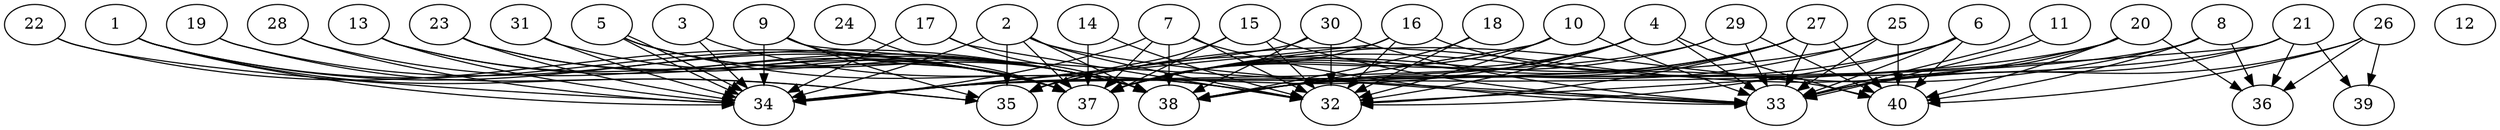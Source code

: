 // DAG automatically generated by daggen at Thu Oct  3 14:06:49 2019
// ./daggen --dot -n 40 --ccr 0.5 --fat 0.9 --regular 0.5 --density 0.7 --mindata 5242880 --maxdata 52428800 
digraph G {
  1 [size="50946048", alpha="0.15", expect_size="25473024"] 
  1 -> 34 [size ="25473024"]
  1 -> 35 [size ="25473024"]
  1 -> 37 [size ="25473024"]
  1 -> 38 [size ="25473024"]
  2 [size="36849664", alpha="0.16", expect_size="18424832"] 
  2 -> 32 [size ="18424832"]
  2 -> 33 [size ="18424832"]
  2 -> 34 [size ="18424832"]
  2 -> 35 [size ="18424832"]
  2 -> 37 [size ="18424832"]
  2 -> 38 [size ="18424832"]
  3 [size="81207296", alpha="0.19", expect_size="40603648"] 
  3 -> 32 [size ="40603648"]
  3 -> 34 [size ="40603648"]
  4 [size="66213888", alpha="0.08", expect_size="33106944"] 
  4 -> 32 [size ="33106944"]
  4 -> 33 [size ="33106944"]
  4 -> 34 [size ="33106944"]
  4 -> 37 [size ="33106944"]
  4 -> 38 [size ="33106944"]
  4 -> 40 [size ="33106944"]
  5 [size="67940352", alpha="0.00", expect_size="33970176"] 
  5 -> 32 [size ="33970176"]
  5 -> 34 [size ="33970176"]
  5 -> 34 [size ="33970176"]
  5 -> 37 [size ="33970176"]
  5 -> 38 [size ="33970176"]
  6 [size="57853952", alpha="0.02", expect_size="28926976"] 
  6 -> 32 [size ="28926976"]
  6 -> 33 [size ="28926976"]
  6 -> 37 [size ="28926976"]
  6 -> 40 [size ="28926976"]
  7 [size="58171392", alpha="0.04", expect_size="29085696"] 
  7 -> 32 [size ="29085696"]
  7 -> 33 [size ="29085696"]
  7 -> 34 [size ="29085696"]
  7 -> 37 [size ="29085696"]
  7 -> 38 [size ="29085696"]
  8 [size="53022720", alpha="0.18", expect_size="26511360"] 
  8 -> 36 [size ="26511360"]
  8 -> 37 [size ="26511360"]
  8 -> 38 [size ="26511360"]
  8 -> 40 [size ="26511360"]
  9 [size="45924352", alpha="0.19", expect_size="22962176"] 
  9 -> 33 [size ="22962176"]
  9 -> 34 [size ="22962176"]
  9 -> 35 [size ="22962176"]
  9 -> 37 [size ="22962176"]
  10 [size="26331136", alpha="0.12", expect_size="13165568"] 
  10 -> 32 [size ="13165568"]
  10 -> 33 [size ="13165568"]
  10 -> 37 [size ="13165568"]
  10 -> 38 [size ="13165568"]
  11 [size="90736640", alpha="0.02", expect_size="45368320"] 
  11 -> 33 [size ="45368320"]
  11 -> 33 [size ="45368320"]
  12 [size="68626432", alpha="0.13", expect_size="34313216"] 
  13 [size="51585024", alpha="0.13", expect_size="25792512"] 
  13 -> 34 [size ="25792512"]
  13 -> 37 [size ="25792512"]
  13 -> 38 [size ="25792512"]
  14 [size="44748800", alpha="0.13", expect_size="22374400"] 
  14 -> 32 [size ="22374400"]
  14 -> 37 [size ="22374400"]
  15 [size="84744192", alpha="0.00", expect_size="42372096"] 
  15 -> 32 [size ="42372096"]
  15 -> 33 [size ="42372096"]
  15 -> 35 [size ="42372096"]
  15 -> 37 [size ="42372096"]
  16 [size="85766144", alpha="0.11", expect_size="42883072"] 
  16 -> 32 [size ="42883072"]
  16 -> 34 [size ="42883072"]
  16 -> 37 [size ="42883072"]
  16 -> 40 [size ="42883072"]
  17 [size="94644224", alpha="0.06", expect_size="47322112"] 
  17 -> 32 [size ="47322112"]
  17 -> 34 [size ="47322112"]
  17 -> 38 [size ="47322112"]
  18 [size="19279872", alpha="0.04", expect_size="9639936"] 
  18 -> 32 [size ="9639936"]
  18 -> 38 [size ="9639936"]
  19 [size="101941248", alpha="0.04", expect_size="50970624"] 
  19 -> 35 [size ="50970624"]
  19 -> 37 [size ="50970624"]
  20 [size="95821824", alpha="0.04", expect_size="47910912"] 
  20 -> 33 [size ="47910912"]
  20 -> 34 [size ="47910912"]
  20 -> 35 [size ="47910912"]
  20 -> 36 [size ="47910912"]
  20 -> 40 [size ="47910912"]
  21 [size="58271744", alpha="0.11", expect_size="29135872"] 
  21 -> 32 [size ="29135872"]
  21 -> 33 [size ="29135872"]
  21 -> 36 [size ="29135872"]
  21 -> 38 [size ="29135872"]
  21 -> 39 [size ="29135872"]
  22 [size="65361920", alpha="0.05", expect_size="32680960"] 
  22 -> 34 [size ="32680960"]
  22 -> 37 [size ="32680960"]
  23 [size="32215040", alpha="0.13", expect_size="16107520"] 
  23 -> 34 [size ="16107520"]
  23 -> 37 [size ="16107520"]
  23 -> 38 [size ="16107520"]
  24 [size="94431232", alpha="0.13", expect_size="47215616"] 
  24 -> 37 [size ="47215616"]
  25 [size="62984192", alpha="0.06", expect_size="31492096"] 
  25 -> 33 [size ="31492096"]
  25 -> 34 [size ="31492096"]
  25 -> 38 [size ="31492096"]
  25 -> 40 [size ="31492096"]
  26 [size="64083968", alpha="0.08", expect_size="32041984"] 
  26 -> 33 [size ="32041984"]
  26 -> 36 [size ="32041984"]
  26 -> 39 [size ="32041984"]
  26 -> 40 [size ="32041984"]
  27 [size="23377920", alpha="0.01", expect_size="11688960"] 
  27 -> 32 [size ="11688960"]
  27 -> 33 [size ="11688960"]
  27 -> 35 [size ="11688960"]
  27 -> 37 [size ="11688960"]
  27 -> 38 [size ="11688960"]
  27 -> 40 [size ="11688960"]
  28 [size="49838080", alpha="0.02", expect_size="24919040"] 
  28 -> 34 [size ="24919040"]
  28 -> 38 [size ="24919040"]
  29 [size="68517888", alpha="0.11", expect_size="34258944"] 
  29 -> 33 [size ="34258944"]
  29 -> 34 [size ="34258944"]
  29 -> 37 [size ="34258944"]
  29 -> 40 [size ="34258944"]
  30 [size="88688640", alpha="0.04", expect_size="44344320"] 
  30 -> 32 [size ="44344320"]
  30 -> 33 [size ="44344320"]
  30 -> 34 [size ="44344320"]
  30 -> 38 [size ="44344320"]
  31 [size="10999808", alpha="0.13", expect_size="5499904"] 
  31 -> 34 [size ="5499904"]
  31 -> 38 [size ="5499904"]
  32 [size="64655360", alpha="0.15", expect_size="32327680"] 
  33 [size="87279616", alpha="0.06", expect_size="43639808"] 
  34 [size="55220224", alpha="0.03", expect_size="27610112"] 
  35 [size="24207360", alpha="0.17", expect_size="12103680"] 
  36 [size="51697664", alpha="0.06", expect_size="25848832"] 
  37 [size="90687488", alpha="0.13", expect_size="45343744"] 
  38 [size="94490624", alpha="0.03", expect_size="47245312"] 
  39 [size="11278336", alpha="0.11", expect_size="5639168"] 
  40 [size="65226752", alpha="0.18", expect_size="32613376"] 
}
